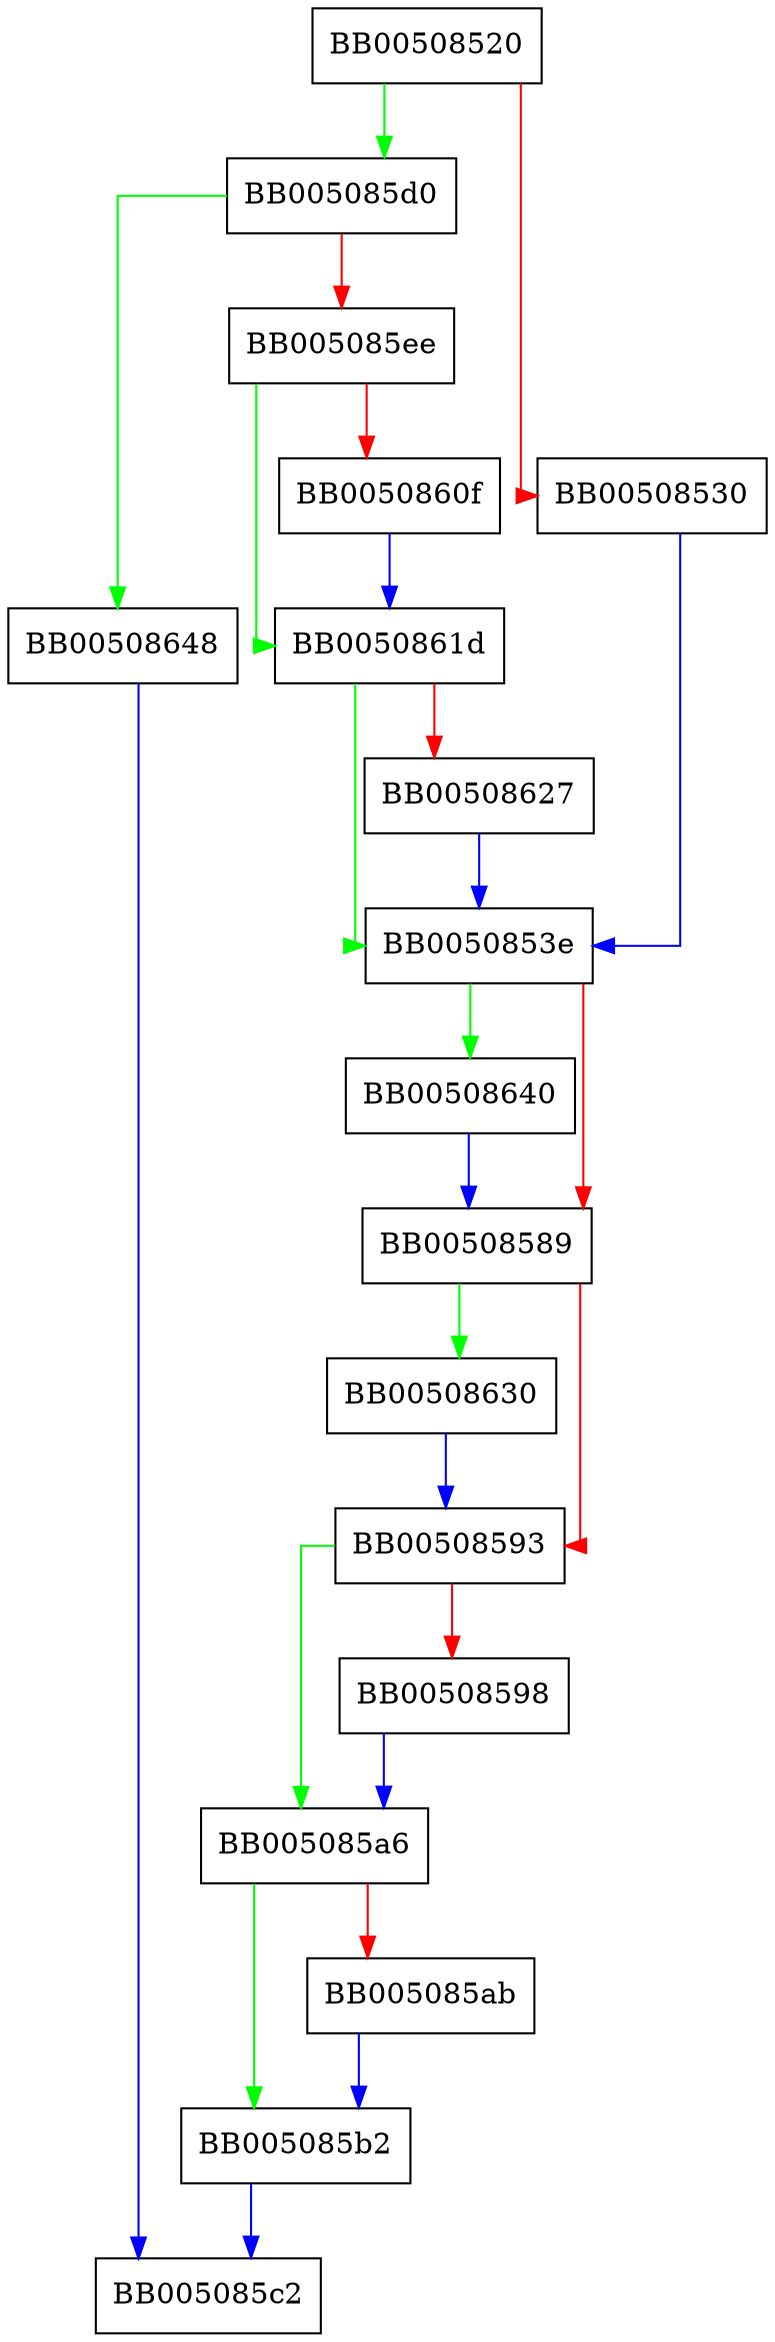 digraph ossl_quic_txpim_pkt_alloc {
  node [shape="box"];
  graph [splines=ortho];
  BB00508520 -> BB005085d0 [color="green"];
  BB00508520 -> BB00508530 [color="red"];
  BB00508530 -> BB0050853e [color="blue"];
  BB0050853e -> BB00508640 [color="green"];
  BB0050853e -> BB00508589 [color="red"];
  BB00508589 -> BB00508630 [color="green"];
  BB00508589 -> BB00508593 [color="red"];
  BB00508593 -> BB005085a6 [color="green"];
  BB00508593 -> BB00508598 [color="red"];
  BB00508598 -> BB005085a6 [color="blue"];
  BB005085a6 -> BB005085b2 [color="green"];
  BB005085a6 -> BB005085ab [color="red"];
  BB005085ab -> BB005085b2 [color="blue"];
  BB005085b2 -> BB005085c2 [color="blue"];
  BB005085d0 -> BB00508648 [color="green"];
  BB005085d0 -> BB005085ee [color="red"];
  BB005085ee -> BB0050861d [color="green"];
  BB005085ee -> BB0050860f [color="red"];
  BB0050860f -> BB0050861d [color="blue"];
  BB0050861d -> BB0050853e [color="green"];
  BB0050861d -> BB00508627 [color="red"];
  BB00508627 -> BB0050853e [color="blue"];
  BB00508630 -> BB00508593 [color="blue"];
  BB00508640 -> BB00508589 [color="blue"];
  BB00508648 -> BB005085c2 [color="blue"];
}